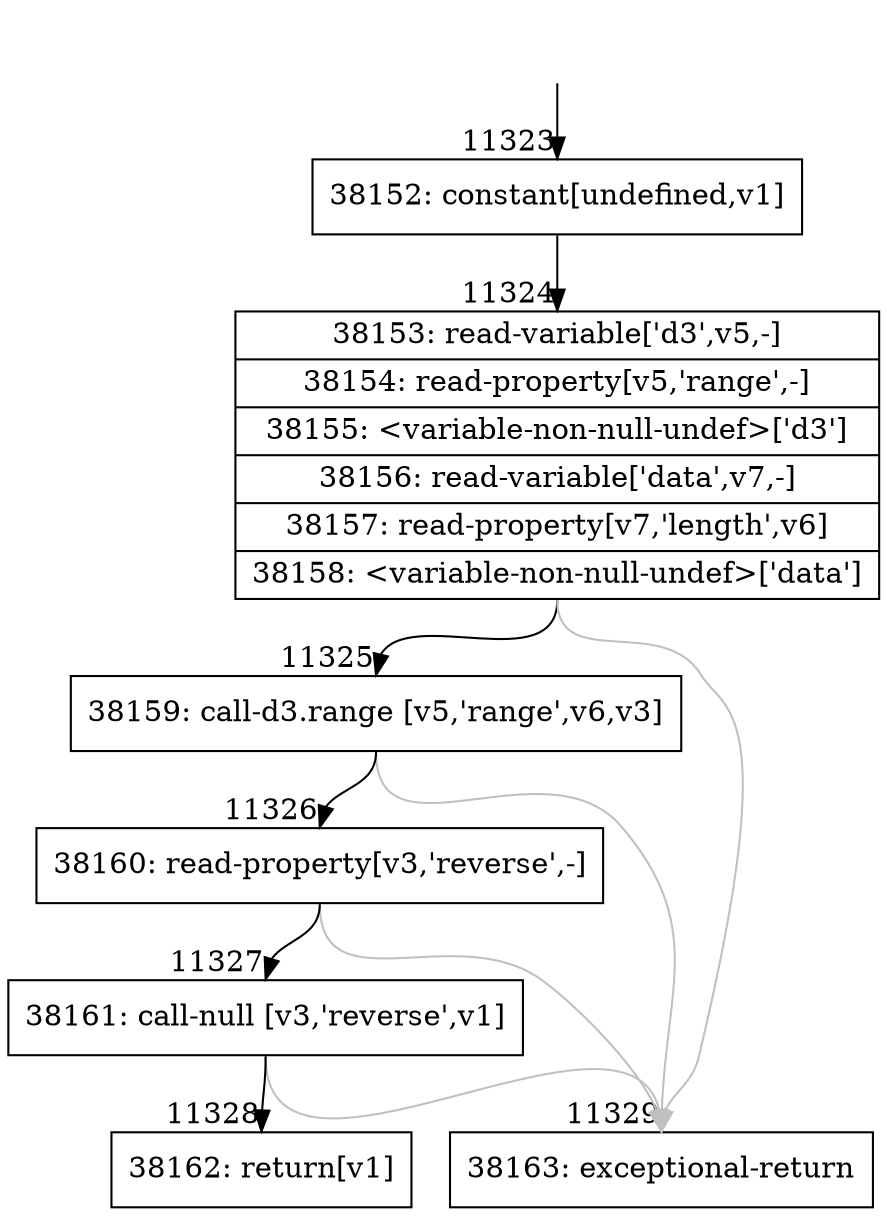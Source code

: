 digraph {
rankdir="TD"
BB_entry1045[shape=none,label=""];
BB_entry1045 -> BB11323 [tailport=s, headport=n, headlabel="    11323"]
BB11323 [shape=record label="{38152: constant[undefined,v1]}" ] 
BB11323 -> BB11324 [tailport=s, headport=n, headlabel="      11324"]
BB11324 [shape=record label="{38153: read-variable['d3',v5,-]|38154: read-property[v5,'range',-]|38155: \<variable-non-null-undef\>['d3']|38156: read-variable['data',v7,-]|38157: read-property[v7,'length',v6]|38158: \<variable-non-null-undef\>['data']}" ] 
BB11324 -> BB11325 [tailport=s, headport=n, headlabel="      11325"]
BB11324 -> BB11329 [tailport=s, headport=n, color=gray, headlabel="      11329"]
BB11325 [shape=record label="{38159: call-d3.range [v5,'range',v6,v3]}" ] 
BB11325 -> BB11326 [tailport=s, headport=n, headlabel="      11326"]
BB11325 -> BB11329 [tailport=s, headport=n, color=gray]
BB11326 [shape=record label="{38160: read-property[v3,'reverse',-]}" ] 
BB11326 -> BB11327 [tailport=s, headport=n, headlabel="      11327"]
BB11326 -> BB11329 [tailport=s, headport=n, color=gray]
BB11327 [shape=record label="{38161: call-null [v3,'reverse',v1]}" ] 
BB11327 -> BB11328 [tailport=s, headport=n, headlabel="      11328"]
BB11327 -> BB11329 [tailport=s, headport=n, color=gray]
BB11328 [shape=record label="{38162: return[v1]}" ] 
BB11329 [shape=record label="{38163: exceptional-return}" ] 
//#$~ 6735
}
